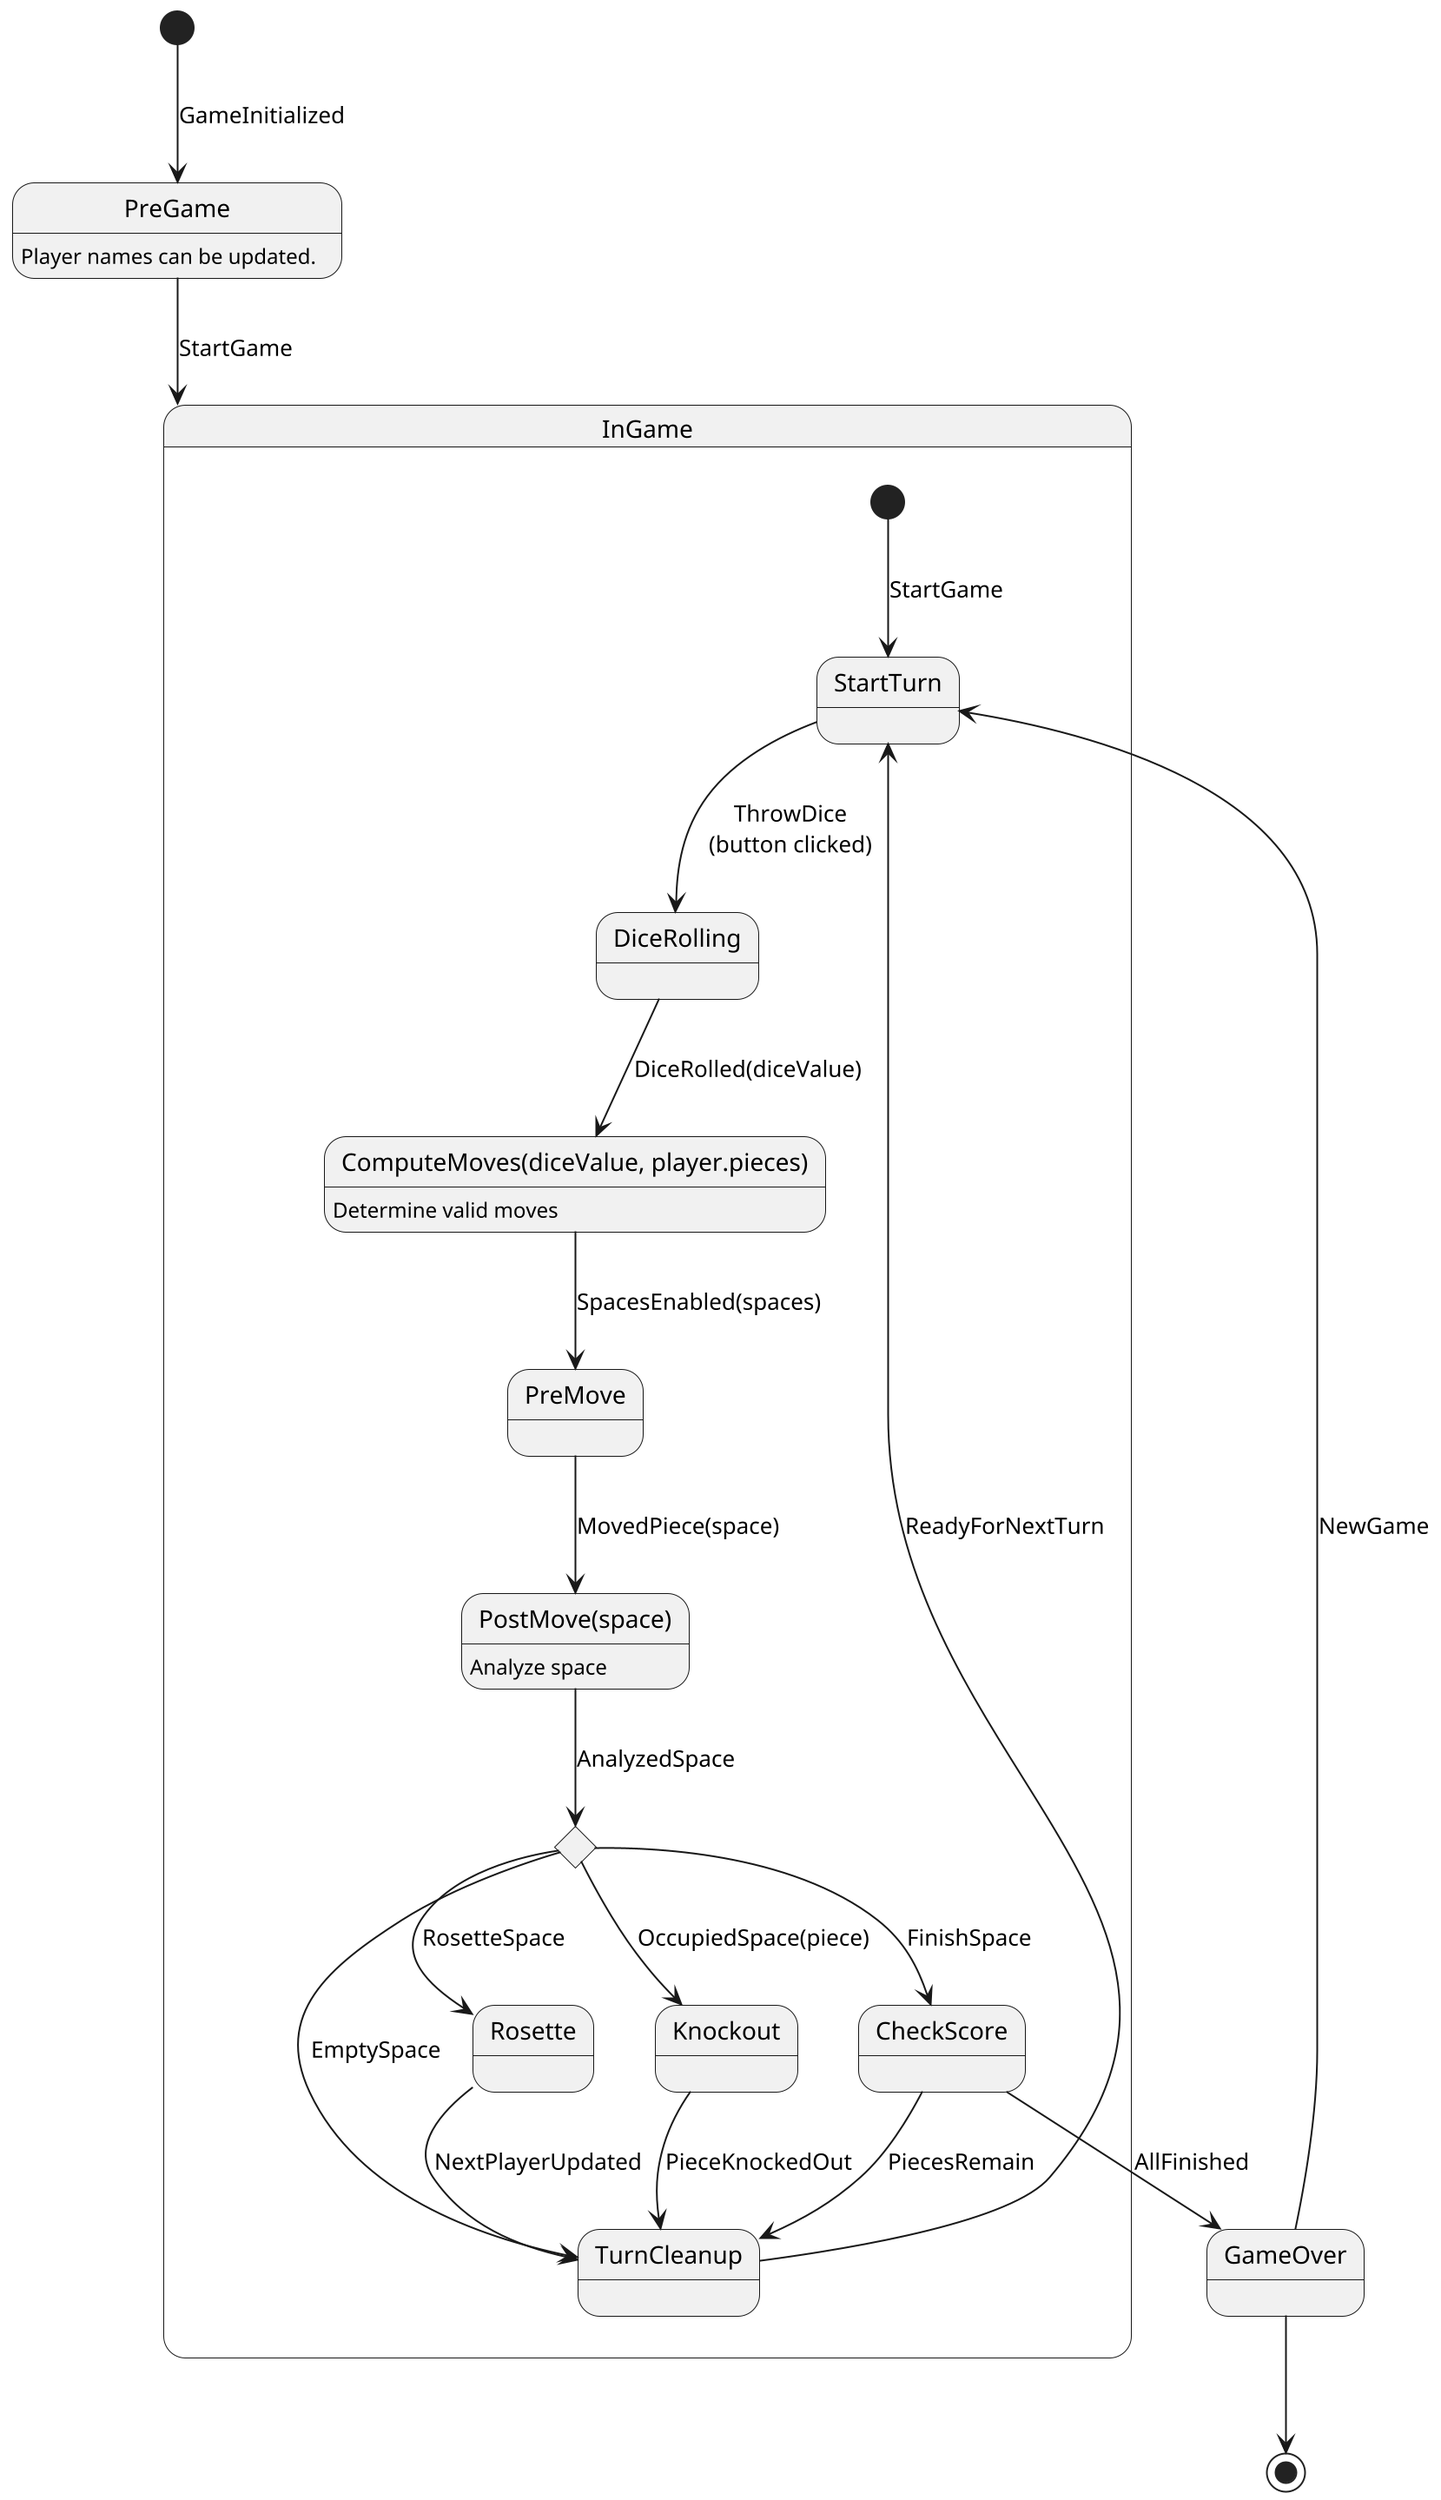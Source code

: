 @startuml GameOfUrStates
scale 2


[*] --> PreGame : GameInitialized
state PreGame : Player names can be updated.
PreGame --> InGame : StartGame
state InGame {
    
    [*] --> StartTurn : StartGame
    StartTurn --> DiceRolling : ThrowDice\n(button clicked)
    DiceRolling --> ComputeMoves : DiceRolled(diceValue)
    state ComputeMoves as "ComputeMoves(diceValue, player.pieces)" : Determine valid moves
    ComputeMoves --> PreMove : SpacesEnabled(spaces)
    PreMove --> PostMove : MovedPiece(space)
    state PostMove as "PostMove(space)"
    PostMove : Analyze space
    state c <<choice>>
    PostMove --> c : AnalyzedSpace
    state TurnCleanup
    c --> CheckScore : FinishSpace
    c --> Rosette : RosetteSpace
    c --> Knockout : OccupiedSpace(piece)
    c --> TurnCleanup : EmptySpace
    Rosette --> TurnCleanup : NextPlayerUpdated
    Knockout --> TurnCleanup : PieceKnockedOut
    CheckScore --> TurnCleanup : PiecesRemain
    TurnCleanup --> StartTurn : ReadyForNextTurn
}

CheckScore --> GameOver : AllFinished
GameOver --> StartTurn : NewGame
GameOver --> [*]
@enduml